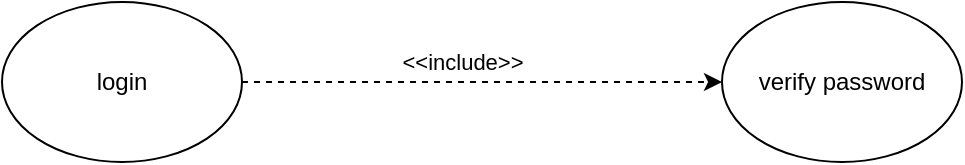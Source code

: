<mxfile version="13.10.0" type="embed" pages="9">
    <diagram id="m2CszwAkg8Yc2-TsyY-3" name="Page-1">
        <mxGraphModel dx="552" dy="520" grid="1" gridSize="10" guides="1" tooltips="1" connect="1" arrows="1" fold="1" page="1" pageScale="1" pageWidth="850" pageHeight="1100" math="0" shadow="0">
            <root>
                <mxCell id="0"/>
                <mxCell id="1" parent="0"/>
                <mxCell id="4" style="edgeStyle=orthogonalEdgeStyle;rounded=0;orthogonalLoop=1;jettySize=auto;html=1;entryX=0;entryY=0.5;entryDx=0;entryDy=0;dashed=1;" edge="1" parent="1" source="2" target="3">
                    <mxGeometry relative="1" as="geometry"/>
                </mxCell>
                <mxCell id="5" value="&amp;lt;&amp;lt;include&amp;gt;&amp;gt;" style="edgeLabel;html=1;align=center;verticalAlign=middle;resizable=0;points=[];" vertex="1" connectable="0" parent="4">
                    <mxGeometry x="-0.158" relative="1" as="geometry">
                        <mxPoint x="9" y="-10" as="offset"/>
                    </mxGeometry>
                </mxCell>
                <mxCell id="2" value="login" style="ellipse;whiteSpace=wrap;html=1;" vertex="1" parent="1">
                    <mxGeometry x="50" y="250" width="120" height="80" as="geometry"/>
                </mxCell>
                <mxCell id="3" value="verify password" style="ellipse;whiteSpace=wrap;html=1;" vertex="1" parent="1">
                    <mxGeometry x="410" y="250" width="120" height="80" as="geometry"/>
                </mxCell>
            </root>
        </mxGraphModel>
    </diagram>
    <diagram id="qn_1l-ZLTW-0RiC5POwQ" name="Page-2">
        <mxGraphModel dx="552" dy="520" grid="1" gridSize="10" guides="1" tooltips="1" connect="1" arrows="1" fold="1" page="1" pageScale="1" pageWidth="850" pageHeight="1100" math="0" shadow="0">
            <root>
                <mxCell id="_t7YBbZgjPcZKGJcHbZg-0"/>
                <mxCell id="_t7YBbZgjPcZKGJcHbZg-1" parent="_t7YBbZgjPcZKGJcHbZg-0"/>
                <mxCell id="Ld0E8bVYs4_dOjEYo9SA-0" style="edgeStyle=orthogonalEdgeStyle;rounded=0;orthogonalLoop=1;jettySize=auto;html=1;entryX=0;entryY=0.5;entryDx=0;entryDy=0;dashed=1;" edge="1" parent="_t7YBbZgjPcZKGJcHbZg-1" source="Ld0E8bVYs4_dOjEYo9SA-2" target="Ld0E8bVYs4_dOjEYo9SA-3">
                    <mxGeometry relative="1" as="geometry"/>
                </mxCell>
                <mxCell id="Ld0E8bVYs4_dOjEYo9SA-1" value="&amp;lt;&amp;lt;extend&amp;gt;&amp;gt;" style="edgeLabel;html=1;align=center;verticalAlign=middle;resizable=0;points=[];" vertex="1" connectable="0" parent="Ld0E8bVYs4_dOjEYo9SA-0">
                    <mxGeometry x="-0.158" relative="1" as="geometry">
                        <mxPoint x="9" y="-10" as="offset"/>
                    </mxGeometry>
                </mxCell>
                <mxCell id="Ld0E8bVYs4_dOjEYo9SA-2" value="help" style="ellipse;whiteSpace=wrap;html=1;" vertex="1" parent="_t7YBbZgjPcZKGJcHbZg-1">
                    <mxGeometry x="50" y="250" width="120" height="80" as="geometry"/>
                </mxCell>
                <mxCell id="Ld0E8bVYs4_dOjEYo9SA-3" value="login" style="ellipse;whiteSpace=wrap;html=1;" vertex="1" parent="_t7YBbZgjPcZKGJcHbZg-1">
                    <mxGeometry x="410" y="250" width="120" height="80" as="geometry"/>
                </mxCell>
            </root>
        </mxGraphModel>
    </diagram>
    <diagram id="EMqRLnm8PX_Y6Ye352BD" name="Page-3">
        <mxGraphModel dx="552" dy="520" grid="1" gridSize="10" guides="1" tooltips="1" connect="1" arrows="1" fold="1" page="1" pageScale="1" pageWidth="850" pageHeight="1100" math="0" shadow="0">
            <root>
                <mxCell id="swn11Byu2mS1zr0u7h8a-0"/>
                <mxCell id="swn11Byu2mS1zr0u7h8a-1" parent="swn11Byu2mS1zr0u7h8a-0"/>
                <mxCell id="Y8ODBR81sxvUSczMEX3L-0" value="Pay" style="ellipse;whiteSpace=wrap;html=1;" vertex="1" parent="swn11Byu2mS1zr0u7h8a-1">
                    <mxGeometry x="250" y="40" width="120" height="80" as="geometry"/>
                </mxCell>
                <mxCell id="Y8ODBR81sxvUSczMEX3L-1" value="" style="endArrow=classic;html=1;entryX=1;entryY=1;entryDx=0;entryDy=0;exitX=0.5;exitY=0;exitDx=0;exitDy=0;" edge="1" parent="swn11Byu2mS1zr0u7h8a-1" source="Y8ODBR81sxvUSczMEX3L-3" target="Y8ODBR81sxvUSczMEX3L-0">
                    <mxGeometry width="50" height="50" relative="1" as="geometry">
                        <mxPoint x="90" y="140" as="sourcePoint"/>
                        <mxPoint x="140" y="90" as="targetPoint"/>
                    </mxGeometry>
                </mxCell>
                <mxCell id="Y8ODBR81sxvUSczMEX3L-2" value="Pay by cash" style="ellipse;whiteSpace=wrap;html=1;" vertex="1" parent="swn11Byu2mS1zr0u7h8a-1">
                    <mxGeometry x="150" y="200" width="120" height="80" as="geometry"/>
                </mxCell>
                <mxCell id="Y8ODBR81sxvUSczMEX3L-3" value="Pay by credit card" style="ellipse;whiteSpace=wrap;html=1;" vertex="1" parent="swn11Byu2mS1zr0u7h8a-1">
                    <mxGeometry x="350" y="200" width="120" height="80" as="geometry"/>
                </mxCell>
                <mxCell id="Y8ODBR81sxvUSczMEX3L-4" value="" style="endArrow=classic;html=1;entryX=0;entryY=1;entryDx=0;entryDy=0;exitX=0.5;exitY=0;exitDx=0;exitDy=0;" edge="1" parent="swn11Byu2mS1zr0u7h8a-1" source="Y8ODBR81sxvUSczMEX3L-2" target="Y8ODBR81sxvUSczMEX3L-0">
                    <mxGeometry width="50" height="50" relative="1" as="geometry">
                        <mxPoint x="100" y="150" as="sourcePoint"/>
                        <mxPoint x="150" y="100" as="targetPoint"/>
                    </mxGeometry>
                </mxCell>
            </root>
        </mxGraphModel>
    </diagram>
    <diagram id="EwDpKNZv4gLd1JG0kQ8W" name="Page-4">
        <mxGraphModel dx="649" dy="612" grid="1" gridSize="10" guides="1" tooltips="1" connect="1" arrows="1" fold="1" page="1" pageScale="1" pageWidth="850" pageHeight="1100" math="0" shadow="0">
            <root>
                <mxCell id="gmtGc5EFzv2ASgt9yD6L-0"/>
                <mxCell id="gmtGc5EFzv2ASgt9yD6L-1" parent="gmtGc5EFzv2ASgt9yD6L-0"/>
                <mxCell id="gmtGc5EFzv2ASgt9yD6L-4" style="edgeStyle=orthogonalEdgeStyle;rounded=0;orthogonalLoop=1;jettySize=auto;html=1;entryX=0.5;entryY=0;entryDx=0;entryDy=0;" edge="1" parent="gmtGc5EFzv2ASgt9yD6L-1" source="gmtGc5EFzv2ASgt9yD6L-2" target="gmtGc5EFzv2ASgt9yD6L-3">
                    <mxGeometry relative="1" as="geometry"/>
                </mxCell>
                <mxCell id="gmtGc5EFzv2ASgt9yD6L-2" value="" style="ellipse;whiteSpace=wrap;html=1;aspect=fixed;fillColor=#000000;" vertex="1" parent="gmtGc5EFzv2ASgt9yD6L-1">
                    <mxGeometry x="290" y="130" width="50" height="50" as="geometry"/>
                </mxCell>
                <mxCell id="gmtGc5EFzv2ASgt9yD6L-5" style="edgeStyle=orthogonalEdgeStyle;rounded=0;orthogonalLoop=1;jettySize=auto;html=1;entryX=1;entryY=0.5;entryDx=0;entryDy=0;" edge="1" parent="gmtGc5EFzv2ASgt9yD6L-1" source="gmtGc5EFzv2ASgt9yD6L-3" target="gmtGc5EFzv2ASgt9yD6L-6">
                    <mxGeometry relative="1" as="geometry">
                        <mxPoint x="315" y="370" as="targetPoint"/>
                        <Array as="points">
                            <mxPoint x="410" y="280"/>
                            <mxPoint x="410" y="410"/>
                        </Array>
                    </mxGeometry>
                </mxCell>
                <mxCell id="gmtGc5EFzv2ASgt9yD6L-3" value="&lt;br&gt;&lt;br&gt;&lt;br&gt;&lt;br&gt;&lt;br&gt;&lt;br&gt;&lt;br&gt;3 seconds" style="shape=collate;whiteSpace=wrap;html=1;" vertex="1" parent="gmtGc5EFzv2ASgt9yD6L-1">
                    <mxGeometry x="291.25" y="250" width="47.5" height="60" as="geometry"/>
                </mxCell>
                <mxCell id="gmtGc5EFzv2ASgt9yD6L-9" style="edgeStyle=orthogonalEdgeStyle;rounded=0;orthogonalLoop=1;jettySize=auto;html=1;entryX=0.5;entryY=0;entryDx=0;entryDy=0;" edge="1" parent="gmtGc5EFzv2ASgt9yD6L-1" source="gmtGc5EFzv2ASgt9yD6L-6" target="gmtGc5EFzv2ASgt9yD6L-8">
                    <mxGeometry relative="1" as="geometry"/>
                </mxCell>
                <mxCell id="gmtGc5EFzv2ASgt9yD6L-6" value="update progress bar" style="rounded=1;whiteSpace=wrap;html=1;fillColor=#2a2a2a;" vertex="1" parent="gmtGc5EFzv2ASgt9yD6L-1">
                    <mxGeometry x="255" y="380" width="120" height="60" as="geometry"/>
                </mxCell>
                <mxCell id="gmtGc5EFzv2ASgt9yD6L-8" value="" style="ellipse;shape=doubleEllipse;whiteSpace=wrap;html=1;aspect=fixed;fillColor=#000000;" vertex="1" parent="gmtGc5EFzv2ASgt9yD6L-1">
                    <mxGeometry x="295" y="510" width="40" height="40" as="geometry"/>
                </mxCell>
            </root>
        </mxGraphModel>
    </diagram>
    <diagram id="r5n7l5AhVgji5n0tLlEr" name="16">
        <mxGraphModel dx="728" dy="680" grid="1" gridSize="10" guides="1" tooltips="1" connect="1" arrows="1" fold="1" page="1" pageScale="1" pageWidth="850" pageHeight="1100" math="0" shadow="0">
            <root>
                <mxCell id="DqdeJqJp2w1xk1H2mbd6-0"/>
                <mxCell id="DqdeJqJp2w1xk1H2mbd6-1" parent="DqdeJqJp2w1xk1H2mbd6-0"/>
                <mxCell id="DqdeJqJp2w1xk1H2mbd6-2" value="" style="whiteSpace=wrap;html=1;aspect=fixed;" vertex="1" parent="DqdeJqJp2w1xk1H2mbd6-1">
                    <mxGeometry x="130" y="170" width="250" height="250" as="geometry"/>
                </mxCell>
                <mxCell id="DqdeJqJp2w1xk1H2mbd6-3" value="Software house" style="shape=umlActor;verticalLabelPosition=bottom;verticalAlign=top;html=1;outlineConnect=0;fillColor=#2a2a2a;" vertex="1" parent="DqdeJqJp2w1xk1H2mbd6-1">
                    <mxGeometry x="60" y="260" width="30" height="60" as="geometry"/>
                </mxCell>
                <mxCell id="DqdeJqJp2w1xk1H2mbd6-6" value="manager" style="shape=umlActor;verticalLabelPosition=bottom;verticalAlign=top;html=1;outlineConnect=0;fillColor=#2a2a2a;" vertex="1" parent="DqdeJqJp2w1xk1H2mbd6-1">
                    <mxGeometry x="420" y="260" width="30" height="60" as="geometry"/>
                </mxCell>
                <mxCell id="PHuyazxQVxkPnf8oKsEr-0" value="software house" style="text;html=1;strokeColor=none;fillColor=none;align=center;verticalAlign=middle;whiteSpace=wrap;rounded=0;" vertex="1" parent="DqdeJqJp2w1xk1H2mbd6-1">
                    <mxGeometry x="207.5" y="180" width="95" height="20" as="geometry"/>
                </mxCell>
                <mxCell id="PHuyazxQVxkPnf8oKsEr-1" value="hire develop" style="ellipse;whiteSpace=wrap;html=1;fillColor=#2a2a2a;" vertex="1" parent="DqdeJqJp2w1xk1H2mbd6-1">
                    <mxGeometry x="195" y="240" width="120" height="80" as="geometry"/>
                </mxCell>
                <mxCell id="PHuyazxQVxkPnf8oKsEr-2" value="" style="endArrow=classic;html=1;strokeWidth=1;entryX=0;entryY=0.5;entryDx=0;entryDy=0;" edge="1" parent="DqdeJqJp2w1xk1H2mbd6-1" target="PHuyazxQVxkPnf8oKsEr-1">
                    <mxGeometry width="50" height="50" relative="1" as="geometry">
                        <mxPoint x="100" y="290" as="sourcePoint"/>
                        <mxPoint x="200" y="330" as="targetPoint"/>
                    </mxGeometry>
                </mxCell>
                <mxCell id="PHuyazxQVxkPnf8oKsEr-5" value="" style="endArrow=classic;html=1;strokeWidth=1;exitX=1;exitY=0.5;exitDx=0;exitDy=0;" edge="1" parent="DqdeJqJp2w1xk1H2mbd6-1" source="PHuyazxQVxkPnf8oKsEr-1">
                    <mxGeometry width="50" height="50" relative="1" as="geometry">
                        <mxPoint x="110" y="300" as="sourcePoint"/>
                        <mxPoint x="400" y="290" as="targetPoint"/>
                    </mxGeometry>
                </mxCell>
            </root>
        </mxGraphModel>
    </diagram>
    <diagram id="FzQq7q3LsAKyrxvvqjKj" name="Page-6">
        <mxGraphModel dx="899" dy="1712" grid="1" gridSize="10" guides="1" tooltips="1" connect="1" arrows="1" fold="1" page="1" pageScale="1" pageWidth="850" pageHeight="1100" math="0" shadow="0">
            <root>
                <mxCell id="E6PI-z1QAoStbR5TRLfk-0"/>
                <mxCell id="E6PI-z1QAoStbR5TRLfk-1" parent="E6PI-z1QAoStbR5TRLfk-0"/>
                <mxCell id="_yC-ovUxG34TdmkIiQ4f-0" value="" style="ellipse;whiteSpace=wrap;html=1;aspect=fixed;fillColor=#000000;" vertex="1" parent="E6PI-z1QAoStbR5TRLfk-1">
                    <mxGeometry x="40" y="-40" width="40" height="40" as="geometry"/>
                </mxCell>
                <mxCell id="_yC-ovUxG34TdmkIiQ4f-1" value="" style="ellipse;shape=doubleEllipse;whiteSpace=wrap;html=1;aspect=fixed;fillColor=#000000;" vertex="1" parent="E6PI-z1QAoStbR5TRLfk-1">
                    <mxGeometry x="120" y="-40" width="40" height="40" as="geometry"/>
                </mxCell>
                <mxCell id="_yC-ovUxG34TdmkIiQ4f-2" value="" style="rhombus;whiteSpace=wrap;html=1;" vertex="1" parent="E6PI-z1QAoStbR5TRLfk-1">
                    <mxGeometry x="200" y="-40" width="25" height="30" as="geometry"/>
                </mxCell>
                <mxCell id="_yC-ovUxG34TdmkIiQ4f-4" value="Robot" style="swimlane;html=1;childLayout=stackLayout;resizeParent=1;resizeParentMax=0;startSize=20;fillColor=#2a2a2a;" vertex="1" parent="E6PI-z1QAoStbR5TRLfk-1">
                    <mxGeometry x="120" y="120" width="650" height="540" as="geometry"/>
                </mxCell>
                <mxCell id="_yC-ovUxG34TdmkIiQ4f-5" value="motor" style="swimlane;html=1;startSize=20;" vertex="1" parent="_yC-ovUxG34TdmkIiQ4f-4">
                    <mxGeometry y="20" width="320" height="520" as="geometry"/>
                </mxCell>
                <mxCell id="_yC-ovUxG34TdmkIiQ4f-12" value="left moter moves forword for 5 seconds" style="rounded=1;whiteSpace=wrap;html=1;fillColor=#2a2a2a;" vertex="1" parent="_yC-ovUxG34TdmkIiQ4f-5">
                    <mxGeometry x="90" y="135" width="120" height="60" as="geometry"/>
                </mxCell>
                <mxCell id="_yC-ovUxG34TdmkIiQ4f-19" style="edgeStyle=orthogonalEdgeStyle;rounded=0;orthogonalLoop=1;jettySize=auto;html=1;entryX=0.5;entryY=0;entryDx=0;entryDy=0;" edge="1" parent="_yC-ovUxG34TdmkIiQ4f-5" source="_yC-ovUxG34TdmkIiQ4f-15" target="_yC-ovUxG34TdmkIiQ4f-18">
                    <mxGeometry relative="1" as="geometry"/>
                </mxCell>
                <mxCell id="_yC-ovUxG34TdmkIiQ4f-15" value="left moter moves forword for 5 seconds" style="rounded=1;whiteSpace=wrap;html=1;fillColor=#2a2a2a;" vertex="1" parent="_yC-ovUxG34TdmkIiQ4f-5">
                    <mxGeometry x="90" y="250" width="120" height="60" as="geometry"/>
                </mxCell>
                <mxCell id="_yC-ovUxG34TdmkIiQ4f-22" style="edgeStyle=orthogonalEdgeStyle;rounded=0;orthogonalLoop=1;jettySize=auto;html=1;entryX=0.5;entryY=0;entryDx=0;entryDy=0;" edge="1" parent="_yC-ovUxG34TdmkIiQ4f-5" source="_yC-ovUxG34TdmkIiQ4f-18" target="_yC-ovUxG34TdmkIiQ4f-21">
                    <mxGeometry relative="1" as="geometry"/>
                </mxCell>
                <mxCell id="_yC-ovUxG34TdmkIiQ4f-18" value="" style="rhombus;whiteSpace=wrap;html=1;" vertex="1" parent="_yC-ovUxG34TdmkIiQ4f-5">
                    <mxGeometry x="137.5" y="380" width="25" height="30" as="geometry"/>
                </mxCell>
                <mxCell id="_yC-ovUxG34TdmkIiQ4f-20" style="edgeStyle=orthogonalEdgeStyle;rounded=0;orthogonalLoop=1;jettySize=auto;html=1;entryX=0;entryY=0.5;entryDx=0;entryDy=0;" edge="1" parent="_yC-ovUxG34TdmkIiQ4f-5" source="_yC-ovUxG34TdmkIiQ4f-12" target="_yC-ovUxG34TdmkIiQ4f-18">
                    <mxGeometry relative="1" as="geometry">
                        <mxPoint x="40" y="165" as="targetPoint"/>
                        <Array as="points">
                            <mxPoint x="30" y="165"/>
                            <mxPoint x="30" y="395"/>
                        </Array>
                    </mxGeometry>
                </mxCell>
                <mxCell id="_yC-ovUxG34TdmkIiQ4f-21" value="" style="ellipse;shape=doubleEllipse;whiteSpace=wrap;html=1;aspect=fixed;fillColor=#000000;" vertex="1" parent="_yC-ovUxG34TdmkIiQ4f-5">
                    <mxGeometry x="130" y="450" width="40" height="40" as="geometry"/>
                </mxCell>
                <mxCell id="_yC-ovUxG34TdmkIiQ4f-6" value="remote" style="swimlane;html=1;startSize=20;" vertex="1" parent="_yC-ovUxG34TdmkIiQ4f-4">
                    <mxGeometry x="320" y="20" width="330" height="520" as="geometry"/>
                </mxCell>
                <mxCell id="_yC-ovUxG34TdmkIiQ4f-10" style="edgeStyle=orthogonalEdgeStyle;rounded=0;orthogonalLoop=1;jettySize=auto;html=1;entryX=0.5;entryY=0;entryDx=0;entryDy=0;" edge="1" parent="_yC-ovUxG34TdmkIiQ4f-6" source="_yC-ovUxG34TdmkIiQ4f-8" target="_yC-ovUxG34TdmkIiQ4f-9">
                    <mxGeometry relative="1" as="geometry"/>
                </mxCell>
                <mxCell id="_yC-ovUxG34TdmkIiQ4f-8" value="" style="ellipse;whiteSpace=wrap;html=1;aspect=fixed;fillColor=#000000;" vertex="1" parent="_yC-ovUxG34TdmkIiQ4f-6">
                    <mxGeometry x="160" y="60" width="40" height="40" as="geometry"/>
                </mxCell>
                <mxCell id="_yC-ovUxG34TdmkIiQ4f-9" value="" style="rhombus;whiteSpace=wrap;html=1;" vertex="1" parent="_yC-ovUxG34TdmkIiQ4f-6">
                    <mxGeometry x="167.5" y="150" width="25" height="30" as="geometry"/>
                </mxCell>
                <mxCell id="_yC-ovUxG34TdmkIiQ4f-13" style="edgeStyle=orthogonalEdgeStyle;rounded=0;orthogonalLoop=1;jettySize=auto;html=1;entryX=1;entryY=0.5;entryDx=0;entryDy=0;" edge="1" parent="_yC-ovUxG34TdmkIiQ4f-4" source="_yC-ovUxG34TdmkIiQ4f-9" target="_yC-ovUxG34TdmkIiQ4f-12">
                    <mxGeometry relative="1" as="geometry"/>
                </mxCell>
                <mxCell id="_yC-ovUxG34TdmkIiQ4f-14" value="[ Click left button ]" style="edgeLabel;html=1;align=center;verticalAlign=middle;resizable=0;points=[];" vertex="1" connectable="0" parent="_yC-ovUxG34TdmkIiQ4f-13">
                    <mxGeometry x="-0.304" relative="1" as="geometry">
                        <mxPoint x="1" y="-15" as="offset"/>
                    </mxGeometry>
                </mxCell>
                <mxCell id="_yC-ovUxG34TdmkIiQ4f-16" style="edgeStyle=orthogonalEdgeStyle;rounded=0;orthogonalLoop=1;jettySize=auto;html=1;entryX=1;entryY=0.5;entryDx=0;entryDy=0;" edge="1" parent="_yC-ovUxG34TdmkIiQ4f-4" source="_yC-ovUxG34TdmkIiQ4f-9" target="_yC-ovUxG34TdmkIiQ4f-15">
                    <mxGeometry relative="1" as="geometry">
                        <mxPoint x="310" y="310" as="targetPoint"/>
                        <Array as="points">
                            <mxPoint x="500" y="300"/>
                        </Array>
                    </mxGeometry>
                </mxCell>
                <mxCell id="_yC-ovUxG34TdmkIiQ4f-17" value="[ Click right button ]" style="edgeLabel;html=1;align=center;verticalAlign=middle;resizable=0;points=[];" vertex="1" connectable="0" parent="_yC-ovUxG34TdmkIiQ4f-16">
                    <mxGeometry x="0.077" y="3" relative="1" as="geometry">
                        <mxPoint y="-13" as="offset"/>
                    </mxGeometry>
                </mxCell>
            </root>
        </mxGraphModel>
    </diagram>
    <diagram id="kaI0lLgDDtERBK_HmvtN" name="Page-7">
        <mxGraphModel dx="1273" dy="867" grid="1" gridSize="10" guides="1" tooltips="1" connect="1" arrows="1" fold="1" page="1" pageScale="1" pageWidth="850" pageHeight="1100" math="0" shadow="0">
            <root>
                <mxCell id="0jcv-zUF5OmIhMr1_NU0-0"/>
                <mxCell id="0jcv-zUF5OmIhMr1_NU0-1" parent="0jcv-zUF5OmIhMr1_NU0-0"/>
                <mxCell id="0jcv-zUF5OmIhMr1_NU0-7" value="" style="whiteSpace=wrap;html=1;aspect=fixed;fillColor=#2a2a2a;" vertex="1" parent="0jcv-zUF5OmIhMr1_NU0-1">
                    <mxGeometry x="200" y="40" width="500" height="500" as="geometry"/>
                </mxCell>
                <mxCell id="0jcv-zUF5OmIhMr1_NU0-19" style="edgeStyle=orthogonalEdgeStyle;rounded=0;orthogonalLoop=1;jettySize=auto;html=1;entryX=0;entryY=0.333;entryDx=0;entryDy=0;entryPerimeter=0;" edge="1" parent="0jcv-zUF5OmIhMr1_NU0-1" source="0jcv-zUF5OmIhMr1_NU0-10" target="0jcv-zUF5OmIhMr1_NU0-17">
                    <mxGeometry relative="1" as="geometry">
                        <mxPoint x="50" y="140" as="targetPoint"/>
                        <Array as="points">
                            <mxPoint x="40" y="380"/>
                            <mxPoint x="40" y="130"/>
                        </Array>
                    </mxGeometry>
                </mxCell>
                <mxCell id="0jcv-zUF5OmIhMr1_NU0-10" value="student" style="shape=umlActor;verticalLabelPosition=bottom;verticalAlign=top;html=1;outlineConnect=0;fillColor=#2a2a2a;" vertex="1" parent="0jcv-zUF5OmIhMr1_NU0-1">
                    <mxGeometry x="90" y="350" width="30" height="60" as="geometry"/>
                </mxCell>
                <mxCell id="0jcv-zUF5OmIhMr1_NU0-18" value="" style="edgeStyle=orthogonalEdgeStyle;rounded=0;orthogonalLoop=1;jettySize=auto;html=1;" edge="1" parent="0jcv-zUF5OmIhMr1_NU0-1" source="0jcv-zUF5OmIhMr1_NU0-11" target="0jcv-zUF5OmIhMr1_NU0-17">
                    <mxGeometry relative="1" as="geometry"/>
                </mxCell>
                <mxCell id="0jcv-zUF5OmIhMr1_NU0-11" value="teacher&amp;nbsp;&lt;span style=&quot;color: rgba(0 , 0 , 0 , 0) ; font-family: monospace ; font-size: 0px&quot;&gt;%3CmxGraphModel%3E%3Croot%3E%3CmxCell%20id%3D%220%22%2F%3E%3CmxCell%20id%3D%221%22%20parent%3D%220%22%2F%3E%3CmxCell%20id%3D%222%22%20value%3D%22member%22%20style%3D%22shape%3DumlActor%3BverticalLabelPosition%3Dbottom%3BverticalAlign%3Dtop%3Bhtml%3D1%3BoutlineConnect%3D0%3BfillColor%3D%232a2a2a%3B%22%20vertex%3D%221%22%20parent%3D%221%22%3E%3CmxGeometry%20x%3D%2280%22%20y%3D%2280%22%20width%3D%2230%22%20height%3D%2270%22%20as%3D%22geometry%22%2F%3E%3C%2FmxCell%3E%3C%2Froot%3E%3C%2FmxGraphModel%3E&lt;/span&gt;" style="shape=umlActor;verticalLabelPosition=bottom;verticalAlign=top;html=1;outlineConnect=0;fillColor=#2a2a2a;" vertex="1" parent="0jcv-zUF5OmIhMr1_NU0-1">
                    <mxGeometry x="90" y="250" width="30" height="60" as="geometry"/>
                </mxCell>
                <mxCell id="0jcv-zUF5OmIhMr1_NU0-12" value="unregister user" style="shape=umlActor;verticalLabelPosition=bottom;verticalAlign=top;html=1;outlineConnect=0;fillColor=#2a2a2a;" vertex="1" parent="0jcv-zUF5OmIhMr1_NU0-1">
                    <mxGeometry x="90" y="450" width="30" height="60" as="geometry"/>
                </mxCell>
                <mxCell id="0jcv-zUF5OmIhMr1_NU0-17" value="member" style="shape=umlActor;verticalLabelPosition=bottom;verticalAlign=top;html=1;outlineConnect=0;fillColor=#2a2a2a;" vertex="1" parent="0jcv-zUF5OmIhMr1_NU0-1">
                    <mxGeometry x="90" y="110" width="30" height="60" as="geometry"/>
                </mxCell>
                <mxCell id="0jcv-zUF5OmIhMr1_NU0-20" value="view the grade" style="ellipse;whiteSpace=wrap;html=1;fillColor=#2a2a2a;" vertex="1" parent="0jcv-zUF5OmIhMr1_NU0-1">
                    <mxGeometry x="240" y="70" width="120" height="70" as="geometry"/>
                </mxCell>
                <mxCell id="0jcv-zUF5OmIhMr1_NU0-21" value="" style="endArrow=none;html=1;entryX=0;entryY=0.5;entryDx=0;entryDy=0;" edge="1" parent="0jcv-zUF5OmIhMr1_NU0-1" target="0jcv-zUF5OmIhMr1_NU0-20">
                    <mxGeometry width="50" height="50" relative="1" as="geometry">
                        <mxPoint x="130" y="140" as="sourcePoint"/>
                        <mxPoint x="210" y="110" as="targetPoint"/>
                    </mxGeometry>
                </mxCell>
                <mxCell id="rw_ez5toUVHNTKwddJXf-0" value="browse the course" style="ellipse;whiteSpace=wrap;html=1;fillColor=#2a2a2a;" vertex="1" parent="0jcv-zUF5OmIhMr1_NU0-1">
                    <mxGeometry x="270" y="350" width="120" height="70" as="geometry"/>
                </mxCell>
                <mxCell id="rw_ez5toUVHNTKwddJXf-1" value="" style="endArrow=none;html=1;entryX=0;entryY=0.5;entryDx=0;entryDy=0;" edge="1" parent="0jcv-zUF5OmIhMr1_NU0-1" target="rw_ez5toUVHNTKwddJXf-0">
                    <mxGeometry width="50" height="50" relative="1" as="geometry">
                        <mxPoint x="140" y="400" as="sourcePoint"/>
                        <mxPoint x="250" y="320" as="targetPoint"/>
                    </mxGeometry>
                </mxCell>
                <mxCell id="rw_ez5toUVHNTKwddJXf-2" value="" style="endArrow=none;html=1;entryX=0;entryY=1;entryDx=0;entryDy=0;" edge="1" parent="0jcv-zUF5OmIhMr1_NU0-1" target="rw_ez5toUVHNTKwddJXf-0">
                    <mxGeometry width="50" height="50" relative="1" as="geometry">
                        <mxPoint x="140" y="490" as="sourcePoint"/>
                        <mxPoint x="280" y="395" as="targetPoint"/>
                    </mxGeometry>
                </mxCell>
                <mxCell id="rw_ez5toUVHNTKwddJXf-3" value="register" style="ellipse;whiteSpace=wrap;html=1;fillColor=#2a2a2a;" vertex="1" parent="0jcv-zUF5OmIhMr1_NU0-1">
                    <mxGeometry x="270" y="440" width="120" height="70" as="geometry"/>
                </mxCell>
                <mxCell id="rw_ez5toUVHNTKwddJXf-4" value="" style="endArrow=none;html=1;entryX=0;entryY=0.5;entryDx=0;entryDy=0;" edge="1" parent="0jcv-zUF5OmIhMr1_NU0-1" target="rw_ez5toUVHNTKwddJXf-3">
                    <mxGeometry width="50" height="50" relative="1" as="geometry">
                        <mxPoint x="150" y="500" as="sourcePoint"/>
                        <mxPoint x="297.574" y="419.749" as="targetPoint"/>
                    </mxGeometry>
                </mxCell>
                <mxCell id="rw_ez5toUVHNTKwddJXf-5" value="Payment" style="shape=umlActor;verticalLabelPosition=bottom;verticalAlign=top;html=1;outlineConnect=0;fillColor=#2a2a2a;" vertex="1" parent="0jcv-zUF5OmIhMr1_NU0-1">
                    <mxGeometry x="920" y="230" width="30" height="60" as="geometry"/>
                </mxCell>
                <mxCell id="rw_ez5toUVHNTKwddJXf-7" value="" style="rounded=0;whiteSpace=wrap;html=1;fillColor=#2a2a2a;" vertex="1" parent="0jcv-zUF5OmIhMr1_NU0-1">
                    <mxGeometry x="700" y="40" width="170" height="500" as="geometry"/>
                </mxCell>
                <mxCell id="rw_ez5toUVHNTKwddJXf-8" value="signs up course" style="ellipse;whiteSpace=wrap;html=1;fillColor=#2a2a2a;" vertex="1" parent="0jcv-zUF5OmIhMr1_NU0-1">
                    <mxGeometry x="520" y="160" width="120" height="70" as="geometry"/>
                </mxCell>
                <mxCell id="rw_ez5toUVHNTKwddJXf-9" value="" style="endArrow=none;html=1;entryX=0;entryY=0.5;entryDx=0;entryDy=0;" edge="1" parent="0jcv-zUF5OmIhMr1_NU0-1" target="rw_ez5toUVHNTKwddJXf-8">
                    <mxGeometry width="50" height="50" relative="1" as="geometry">
                        <mxPoint x="140" y="380" as="sourcePoint"/>
                        <mxPoint x="280" y="395" as="targetPoint"/>
                    </mxGeometry>
                </mxCell>
                <mxCell id="rw_ez5toUVHNTKwddJXf-10" value="submit payment information" style="ellipse;whiteSpace=wrap;html=1;fillColor=#2a2a2a;" vertex="1" parent="0jcv-zUF5OmIhMr1_NU0-1">
                    <mxGeometry x="720" y="160" width="120" height="70" as="geometry"/>
                </mxCell>
                <mxCell id="rw_ez5toUVHNTKwddJXf-11" value="" style="endArrow=classic;html=1;entryX=1;entryY=0.5;entryDx=0;entryDy=0;exitX=0;exitY=0.5;exitDx=0;exitDy=0;dashed=1;" edge="1" parent="0jcv-zUF5OmIhMr1_NU0-1" source="rw_ez5toUVHNTKwddJXf-10" target="rw_ez5toUVHNTKwddJXf-8">
                    <mxGeometry width="50" height="50" relative="1" as="geometry">
                        <mxPoint x="570" y="320" as="sourcePoint"/>
                        <mxPoint x="620" y="270" as="targetPoint"/>
                    </mxGeometry>
                </mxCell>
                <mxCell id="rw_ez5toUVHNTKwddJXf-12" value="&amp;lt;&amp;lt; include &amp;gt;&amp;gt;" style="edgeLabel;html=1;align=center;verticalAlign=middle;resizable=0;points=[];" vertex="1" connectable="0" parent="rw_ez5toUVHNTKwddJXf-11">
                    <mxGeometry x="-0.137" y="2" relative="1" as="geometry">
                        <mxPoint x="-10.84" y="-14.28" as="offset"/>
                    </mxGeometry>
                </mxCell>
                <mxCell id="rw_ez5toUVHNTKwddJXf-13" value="" style="endArrow=none;html=1;exitX=1;exitY=0.5;exitDx=0;exitDy=0;" edge="1" parent="0jcv-zUF5OmIhMr1_NU0-1" source="rw_ez5toUVHNTKwddJXf-10">
                    <mxGeometry width="50" height="50" relative="1" as="geometry">
                        <mxPoint x="900" y="390" as="sourcePoint"/>
                        <mxPoint x="910" y="270" as="targetPoint"/>
                    </mxGeometry>
                </mxCell>
                <mxCell id="rw_ez5toUVHNTKwddJXf-14" value="Payment System" style="text;html=1;strokeColor=none;fillColor=none;align=center;verticalAlign=middle;whiteSpace=wrap;rounded=0;" vertex="1" parent="0jcv-zUF5OmIhMr1_NU0-1">
                    <mxGeometry x="725" y="50" width="120" height="20" as="geometry"/>
                </mxCell>
                <mxCell id="rw_ez5toUVHNTKwddJXf-15" value="E-learning System" style="text;html=1;strokeColor=none;fillColor=none;align=center;verticalAlign=middle;whiteSpace=wrap;rounded=0;" vertex="1" parent="0jcv-zUF5OmIhMr1_NU0-1">
                    <mxGeometry x="390" y="50" width="120" height="20" as="geometry"/>
                </mxCell>
                <mxCell id="rw_ez5toUVHNTKwddJXf-16" value="study the material" style="ellipse;whiteSpace=wrap;html=1;fillColor=#2a2a2a;" vertex="1" parent="0jcv-zUF5OmIhMr1_NU0-1">
                    <mxGeometry x="510" y="270" width="120" height="70" as="geometry"/>
                </mxCell>
                <mxCell id="rw_ez5toUVHNTKwddJXf-17" value="" style="endArrow=none;html=1;entryX=0;entryY=0.5;entryDx=0;entryDy=0;" edge="1" parent="0jcv-zUF5OmIhMr1_NU0-1" target="rw_ez5toUVHNTKwddJXf-16">
                    <mxGeometry width="50" height="50" relative="1" as="geometry">
                        <mxPoint x="140" y="390" as="sourcePoint"/>
                        <mxPoint x="400" y="205" as="targetPoint"/>
                    </mxGeometry>
                </mxCell>
                <mxCell id="rw_ez5toUVHNTKwddJXf-18" value="" style="endArrow=classic;html=1;entryX=0;entryY=1;entryDx=0;entryDy=0;exitX=1;exitY=0.5;exitDx=0;exitDy=0;dashed=1;" edge="1" parent="0jcv-zUF5OmIhMr1_NU0-1" source="rw_ez5toUVHNTKwddJXf-16" target="rw_ez5toUVHNTKwddJXf-10">
                    <mxGeometry width="50" height="50" relative="1" as="geometry">
                        <mxPoint x="730" y="205" as="sourcePoint"/>
                        <mxPoint x="520" y="205" as="targetPoint"/>
                    </mxGeometry>
                </mxCell>
                <mxCell id="rw_ez5toUVHNTKwddJXf-19" value="&amp;lt;&amp;lt; include &amp;gt;&amp;gt;" style="edgeLabel;html=1;align=center;verticalAlign=middle;resizable=0;points=[];" vertex="1" connectable="0" parent="rw_ez5toUVHNTKwddJXf-18">
                    <mxGeometry x="-0.137" y="2" relative="1" as="geometry">
                        <mxPoint x="-10.84" y="-14.28" as="offset"/>
                    </mxGeometry>
                </mxCell>
                <mxCell id="rw_ez5toUVHNTKwddJXf-20" value="grading" style="ellipse;whiteSpace=wrap;html=1;fillColor=#2a2a2a;" vertex="1" parent="0jcv-zUF5OmIhMr1_NU0-1">
                    <mxGeometry x="380" y="90" width="120" height="70" as="geometry"/>
                </mxCell>
                <mxCell id="rw_ez5toUVHNTKwddJXf-21" value="update the course content" style="ellipse;whiteSpace=wrap;html=1;fillColor=#2a2a2a;" vertex="1" parent="0jcv-zUF5OmIhMr1_NU0-1">
                    <mxGeometry x="290" y="180" width="120" height="70" as="geometry"/>
                </mxCell>
                <mxCell id="rw_ez5toUVHNTKwddJXf-22" value="" style="endArrow=none;html=1;entryX=0;entryY=0.5;entryDx=0;entryDy=0;" edge="1" parent="0jcv-zUF5OmIhMr1_NU0-1" target="rw_ez5toUVHNTKwddJXf-20">
                    <mxGeometry width="50" height="50" relative="1" as="geometry">
                        <mxPoint x="140" y="270" as="sourcePoint"/>
                        <mxPoint x="250" y="115" as="targetPoint"/>
                    </mxGeometry>
                </mxCell>
                <mxCell id="rw_ez5toUVHNTKwddJXf-24" value="" style="endArrow=none;html=1;entryX=0;entryY=0.5;entryDx=0;entryDy=0;" edge="1" parent="0jcv-zUF5OmIhMr1_NU0-1" target="rw_ez5toUVHNTKwddJXf-21">
                    <mxGeometry width="50" height="50" relative="1" as="geometry">
                        <mxPoint x="150" y="280" as="sourcePoint"/>
                        <mxPoint x="390" y="135" as="targetPoint"/>
                    </mxGeometry>
                </mxCell>
            </root>
        </mxGraphModel>
    </diagram>
    <diagram id="Hy85bXe5kY5A6Nohq153" name="Page-8">
        <mxGraphModel dx="2360" dy="2460" grid="1" gridSize="10" guides="1" tooltips="1" connect="1" arrows="1" fold="1" page="1" pageScale="1" pageWidth="850" pageHeight="1100" math="0" shadow="0">
            <root>
                <mxCell id="XtyW2PizuKrr8Gdiy3cZ-0"/>
                <mxCell id="XtyW2PizuKrr8Gdiy3cZ-1" parent="XtyW2PizuKrr8Gdiy3cZ-0"/>
                <mxCell id="s54uM4sJR8gpOaM9pEy_-0" value="" style="ellipse;whiteSpace=wrap;html=1;aspect=fixed;fillColor=#000000;" vertex="1" parent="XtyW2PizuKrr8Gdiy3cZ-1">
                    <mxGeometry x="40" y="-40" width="40" height="40" as="geometry"/>
                </mxCell>
                <mxCell id="s54uM4sJR8gpOaM9pEy_-1" value="" style="ellipse;shape=doubleEllipse;whiteSpace=wrap;html=1;aspect=fixed;fillColor=#000000;" vertex="1" parent="XtyW2PizuKrr8Gdiy3cZ-1">
                    <mxGeometry x="120" y="-40" width="40" height="40" as="geometry"/>
                </mxCell>
                <mxCell id="s54uM4sJR8gpOaM9pEy_-2" value="" style="rhombus;whiteSpace=wrap;html=1;" vertex="1" parent="XtyW2PizuKrr8Gdiy3cZ-1">
                    <mxGeometry x="200" y="-40" width="25" height="30" as="geometry"/>
                </mxCell>
                <mxCell id="s54uM4sJR8gpOaM9pEy_-6" style="edgeStyle=orthogonalEdgeStyle;rounded=0;orthogonalLoop=1;jettySize=auto;html=1;entryX=0.5;entryY=0;entryDx=0;entryDy=0;" edge="1" parent="XtyW2PizuKrr8Gdiy3cZ-1" source="s54uM4sJR8gpOaM9pEy_-3" target="s54uM4sJR8gpOaM9pEy_-5">
                    <mxGeometry relative="1" as="geometry"/>
                </mxCell>
                <mxCell id="s54uM4sJR8gpOaM9pEy_-3" value="" style="ellipse;whiteSpace=wrap;html=1;aspect=fixed;fillColor=#000000;" vertex="1" parent="XtyW2PizuKrr8Gdiy3cZ-1">
                    <mxGeometry x="400" y="80" width="40" height="40" as="geometry"/>
                </mxCell>
                <mxCell id="s54uM4sJR8gpOaM9pEy_-13" style="edgeStyle=orthogonalEdgeStyle;rounded=0;orthogonalLoop=1;jettySize=auto;html=1;strokeWidth=1;" edge="1" parent="XtyW2PizuKrr8Gdiy3cZ-1" source="s54uM4sJR8gpOaM9pEy_-5">
                    <mxGeometry relative="1" as="geometry">
                        <mxPoint x="420" y="240" as="targetPoint"/>
                    </mxGeometry>
                </mxCell>
                <mxCell id="s54uM4sJR8gpOaM9pEy_-5" value="user enter the arrial/departure date into the system" style="rounded=1;whiteSpace=wrap;html=1;fillColor=#2a2a2a;" vertex="1" parent="XtyW2PizuKrr8Gdiy3cZ-1">
                    <mxGeometry x="360" y="150" width="120" height="60" as="geometry"/>
                </mxCell>
                <mxCell id="s54uM4sJR8gpOaM9pEy_-11" value="" style="endArrow=none;html=1;strokeWidth=5;" edge="1" parent="XtyW2PizuKrr8Gdiy3cZ-1">
                    <mxGeometry width="50" height="50" relative="1" as="geometry">
                        <mxPoint x="280" y="240" as="sourcePoint"/>
                        <mxPoint x="560" y="240" as="targetPoint"/>
                    </mxGeometry>
                </mxCell>
                <mxCell id="s54uM4sJR8gpOaM9pEy_-12" value="" style="endArrow=none;html=1;strokeWidth=5;" edge="1" parent="XtyW2PizuKrr8Gdiy3cZ-1">
                    <mxGeometry width="50" height="50" relative="1" as="geometry">
                        <mxPoint x="280" y="392" as="sourcePoint"/>
                        <mxPoint x="560" y="392" as="targetPoint"/>
                    </mxGeometry>
                </mxCell>
                <mxCell id="s54uM4sJR8gpOaM9pEy_-14" value="the system will display the available flight." style="rounded=1;whiteSpace=wrap;html=1;fillColor=#2a2a2a;" vertex="1" parent="XtyW2PizuKrr8Gdiy3cZ-1">
                    <mxGeometry x="280" y="290" width="120" height="60" as="geometry"/>
                </mxCell>
                <mxCell id="s54uM4sJR8gpOaM9pEy_-15" value="user enter the personal information." style="rounded=1;whiteSpace=wrap;html=1;fillColor=#2a2a2a;" vertex="1" parent="XtyW2PizuKrr8Gdiy3cZ-1">
                    <mxGeometry x="440" y="290" width="120" height="60" as="geometry"/>
                </mxCell>
                <mxCell id="s54uM4sJR8gpOaM9pEy_-16" style="edgeStyle=orthogonalEdgeStyle;rounded=0;orthogonalLoop=1;jettySize=auto;html=1;strokeWidth=1;entryX=0.5;entryY=0;entryDx=0;entryDy=0;" edge="1" parent="XtyW2PizuKrr8Gdiy3cZ-1" target="s54uM4sJR8gpOaM9pEy_-14">
                    <mxGeometry relative="1" as="geometry">
                        <mxPoint x="430" y="250" as="targetPoint"/>
                        <mxPoint x="340" y="240" as="sourcePoint"/>
                    </mxGeometry>
                </mxCell>
                <mxCell id="s54uM4sJR8gpOaM9pEy_-17" style="edgeStyle=orthogonalEdgeStyle;rounded=0;orthogonalLoop=1;jettySize=auto;html=1;strokeWidth=1;entryX=0.5;entryY=0;entryDx=0;entryDy=0;" edge="1" parent="XtyW2PizuKrr8Gdiy3cZ-1" target="s54uM4sJR8gpOaM9pEy_-15">
                    <mxGeometry relative="1" as="geometry">
                        <mxPoint x="350" y="300" as="targetPoint"/>
                        <mxPoint x="510" y="240" as="sourcePoint"/>
                        <Array as="points">
                            <mxPoint x="500" y="240"/>
                        </Array>
                    </mxGeometry>
                </mxCell>
                <mxCell id="s54uM4sJR8gpOaM9pEy_-18" style="edgeStyle=orthogonalEdgeStyle;rounded=0;orthogonalLoop=1;jettySize=auto;html=1;strokeWidth=1;exitX=0.5;exitY=1;exitDx=0;exitDy=0;" edge="1" parent="XtyW2PizuKrr8Gdiy3cZ-1" source="s54uM4sJR8gpOaM9pEy_-15">
                    <mxGeometry relative="1" as="geometry">
                        <mxPoint x="500" y="390" as="targetPoint"/>
                        <mxPoint x="520" y="250" as="sourcePoint"/>
                        <Array as="points">
                            <mxPoint x="500" y="380"/>
                            <mxPoint x="500" y="380"/>
                        </Array>
                    </mxGeometry>
                </mxCell>
                <mxCell id="s54uM4sJR8gpOaM9pEy_-19" style="edgeStyle=orthogonalEdgeStyle;rounded=0;orthogonalLoop=1;jettySize=auto;html=1;strokeWidth=1;exitX=0.5;exitY=1;exitDx=0;exitDy=0;" edge="1" parent="XtyW2PizuKrr8Gdiy3cZ-1" source="s54uM4sJR8gpOaM9pEy_-14">
                    <mxGeometry relative="1" as="geometry">
                        <mxPoint x="340" y="390" as="targetPoint"/>
                        <mxPoint x="510" y="360" as="sourcePoint"/>
                        <Array as="points">
                            <mxPoint x="340" y="390"/>
                            <mxPoint x="340" y="390"/>
                        </Array>
                    </mxGeometry>
                </mxCell>
                <mxCell id="s54uM4sJR8gpOaM9pEy_-20" value="" style="endArrow=classic;html=1;strokeWidth=1;entryX=0.5;entryY=0;entryDx=0;entryDy=0;" edge="1" parent="XtyW2PizuKrr8Gdiy3cZ-1" target="s54uM4sJR8gpOaM9pEy_-21">
                    <mxGeometry width="50" height="50" relative="1" as="geometry">
                        <mxPoint x="420" y="395" as="sourcePoint"/>
                        <mxPoint x="430" y="425" as="targetPoint"/>
                    </mxGeometry>
                </mxCell>
                <mxCell id="s54uM4sJR8gpOaM9pEy_-23" style="edgeStyle=orthogonalEdgeStyle;rounded=0;orthogonalLoop=1;jettySize=auto;html=1;entryX=0.5;entryY=0;entryDx=0;entryDy=0;strokeWidth=1;" edge="1" parent="XtyW2PizuKrr8Gdiy3cZ-1" source="s54uM4sJR8gpOaM9pEy_-21" target="s54uM4sJR8gpOaM9pEy_-22">
                    <mxGeometry relative="1" as="geometry"/>
                </mxCell>
                <mxCell id="s54uM4sJR8gpOaM9pEy_-21" value="select the flight" style="rounded=1;whiteSpace=wrap;html=1;fillColor=#2a2a2a;" vertex="1" parent="XtyW2PizuKrr8Gdiy3cZ-1">
                    <mxGeometry x="360" y="440" width="120" height="60" as="geometry"/>
                </mxCell>
                <mxCell id="s54uM4sJR8gpOaM9pEy_-26" style="edgeStyle=orthogonalEdgeStyle;rounded=0;orthogonalLoop=1;jettySize=auto;html=1;entryX=0.5;entryY=0;entryDx=0;entryDy=0;strokeWidth=1;" edge="1" parent="XtyW2PizuKrr8Gdiy3cZ-1" source="s54uM4sJR8gpOaM9pEy_-22" target="s54uM4sJR8gpOaM9pEy_-25">
                    <mxGeometry relative="1" as="geometry"/>
                </mxCell>
                <mxCell id="s54uM4sJR8gpOaM9pEy_-27" value="[ user wants to use the point to get discount. ]" style="edgeLabel;html=1;align=center;verticalAlign=middle;resizable=0;points=[];" vertex="1" connectable="0" parent="s54uM4sJR8gpOaM9pEy_-26">
                    <mxGeometry x="-0.2" y="2" relative="1" as="geometry">
                        <mxPoint as="offset"/>
                    </mxGeometry>
                </mxCell>
                <mxCell id="s54uM4sJR8gpOaM9pEy_-33" style="edgeStyle=orthogonalEdgeStyle;rounded=0;orthogonalLoop=1;jettySize=auto;html=1;entryX=1;entryY=0.5;entryDx=0;entryDy=0;strokeWidth=1;" edge="1" parent="XtyW2PizuKrr8Gdiy3cZ-1" source="s54uM4sJR8gpOaM9pEy_-22" target="s54uM4sJR8gpOaM9pEy_-32">
                    <mxGeometry relative="1" as="geometry">
                        <Array as="points">
                            <mxPoint x="600" y="545"/>
                            <mxPoint x="600" y="805"/>
                        </Array>
                    </mxGeometry>
                </mxCell>
                <mxCell id="s54uM4sJR8gpOaM9pEy_-35" value="[ user don't wants to use the point to get discount. ]" style="edgeLabel;html=1;align=center;verticalAlign=middle;resizable=0;points=[];" vertex="1" connectable="0" parent="s54uM4sJR8gpOaM9pEy_-33">
                    <mxGeometry x="-0.733" y="-2" relative="1" as="geometry">
                        <mxPoint x="58.5" y="-17" as="offset"/>
                    </mxGeometry>
                </mxCell>
                <mxCell id="s54uM4sJR8gpOaM9pEy_-22" value="" style="rhombus;whiteSpace=wrap;html=1;" vertex="1" parent="XtyW2PizuKrr8Gdiy3cZ-1">
                    <mxGeometry x="407.5" y="530" width="25" height="30" as="geometry"/>
                </mxCell>
                <mxCell id="s54uM4sJR8gpOaM9pEy_-29" style="edgeStyle=orthogonalEdgeStyle;rounded=0;orthogonalLoop=1;jettySize=auto;html=1;entryX=0.5;entryY=0;entryDx=0;entryDy=0;strokeWidth=1;" edge="1" parent="XtyW2PizuKrr8Gdiy3cZ-1" source="s54uM4sJR8gpOaM9pEy_-25" target="s54uM4sJR8gpOaM9pEy_-28">
                    <mxGeometry relative="1" as="geometry"/>
                </mxCell>
                <mxCell id="s54uM4sJR8gpOaM9pEy_-25" value="user input the point to the system." style="rounded=1;whiteSpace=wrap;html=1;fillColor=#2a2a2a;" vertex="1" parent="XtyW2PizuKrr8Gdiy3cZ-1">
                    <mxGeometry x="360" y="610" width="120" height="60" as="geometry"/>
                </mxCell>
                <mxCell id="s54uM4sJR8gpOaM9pEy_-34" style="edgeStyle=orthogonalEdgeStyle;rounded=0;orthogonalLoop=1;jettySize=auto;html=1;entryX=0.5;entryY=0;entryDx=0;entryDy=0;strokeWidth=1;" edge="1" parent="XtyW2PizuKrr8Gdiy3cZ-1" source="s54uM4sJR8gpOaM9pEy_-28" target="s54uM4sJR8gpOaM9pEy_-32">
                    <mxGeometry relative="1" as="geometry"/>
                </mxCell>
                <mxCell id="s54uM4sJR8gpOaM9pEy_-28" value="the system hold the seat reservation." style="rounded=1;whiteSpace=wrap;html=1;fillColor=#2a2a2a;" vertex="1" parent="XtyW2PizuKrr8Gdiy3cZ-1">
                    <mxGeometry x="360" y="700" width="120" height="60" as="geometry"/>
                </mxCell>
                <mxCell id="s54uM4sJR8gpOaM9pEy_-44" style="edgeStyle=orthogonalEdgeStyle;rounded=0;orthogonalLoop=1;jettySize=auto;html=1;entryX=0;entryY=0;entryDx=55.0;entryDy=0;entryPerimeter=0;strokeWidth=1;" edge="1" parent="XtyW2PizuKrr8Gdiy3cZ-1" source="s54uM4sJR8gpOaM9pEy_-32" target="s54uM4sJR8gpOaM9pEy_-42">
                    <mxGeometry relative="1" as="geometry"/>
                </mxCell>
                <mxCell id="s54uM4sJR8gpOaM9pEy_-32" value="" style="rhombus;whiteSpace=wrap;html=1;" vertex="1" parent="XtyW2PizuKrr8Gdiy3cZ-1">
                    <mxGeometry x="407.5" y="790" width="25" height="30" as="geometry"/>
                </mxCell>
                <mxCell id="s54uM4sJR8gpOaM9pEy_-38" value="ticket reservation system" style="swimlane;html=1;childLayout=stackLayout;resizeParent=1;resizeParentMax=0;startSize=20;fillColor=#2a2a2a;" vertex="1" parent="XtyW2PizuKrr8Gdiy3cZ-1">
                    <mxGeometry x="210" y="30" width="870" height="1180" as="geometry"/>
                </mxCell>
                <mxCell id="s54uM4sJR8gpOaM9pEy_-39" value="System" style="swimlane;html=1;startSize=20;" vertex="1" parent="s54uM4sJR8gpOaM9pEy_-38">
                    <mxGeometry y="20" width="560" height="1160" as="geometry"/>
                </mxCell>
                <mxCell id="s54uM4sJR8gpOaM9pEy_-42" value="make a payment" style="html=1;shadow=0;dashed=0;align=center;verticalAlign=middle;shape=mxgraph.arrows2.arrow;dy=0;dx=10;notch=0;fillColor=#2a2a2a;" vertex="1" parent="s54uM4sJR8gpOaM9pEy_-39">
                    <mxGeometry x="155" y="810" width="120" height="45" as="geometry"/>
                </mxCell>
                <mxCell id="s54uM4sJR8gpOaM9pEy_-52" style="edgeStyle=orthogonalEdgeStyle;rounded=0;orthogonalLoop=1;jettySize=auto;html=1;entryX=0.5;entryY=0;entryDx=0;entryDy=0;strokeWidth=1;" edge="1" parent="s54uM4sJR8gpOaM9pEy_-39" source="s54uM4sJR8gpOaM9pEy_-49" target="s54uM4sJR8gpOaM9pEy_-51">
                    <mxGeometry relative="1" as="geometry"/>
                </mxCell>
                <mxCell id="s54uM4sJR8gpOaM9pEy_-49" value="mark the seat" style="html=1;shadow=0;dashed=0;align=center;verticalAlign=middle;shape=mxgraph.arrows2.arrow;dy=0;dx=30;notch=30;fillColor=#2a2a2a;" vertex="1" parent="s54uM4sJR8gpOaM9pEy_-39">
                    <mxGeometry x="120" y="902.5" width="180" height="60" as="geometry"/>
                </mxCell>
                <mxCell id="s54uM4sJR8gpOaM9pEy_-54" style="edgeStyle=orthogonalEdgeStyle;rounded=0;orthogonalLoop=1;jettySize=auto;html=1;entryX=0.5;entryY=0;entryDx=0;entryDy=0;strokeWidth=1;" edge="1" parent="s54uM4sJR8gpOaM9pEy_-39" source="s54uM4sJR8gpOaM9pEy_-51" target="s54uM4sJR8gpOaM9pEy_-53">
                    <mxGeometry relative="1" as="geometry"/>
                </mxCell>
                <mxCell id="s54uM4sJR8gpOaM9pEy_-51" value="generate confirmation email" style="rounded=1;whiteSpace=wrap;html=1;fillColor=#2a2a2a;" vertex="1" parent="s54uM4sJR8gpOaM9pEy_-39">
                    <mxGeometry x="150" y="1000" width="120" height="60" as="geometry"/>
                </mxCell>
                <mxCell id="s54uM4sJR8gpOaM9pEy_-53" value="" style="ellipse;shape=doubleEllipse;whiteSpace=wrap;html=1;aspect=fixed;fillColor=#000000;" vertex="1" parent="s54uM4sJR8gpOaM9pEy_-39">
                    <mxGeometry x="190" y="1100" width="40" height="40" as="geometry"/>
                </mxCell>
                <mxCell id="s54uM4sJR8gpOaM9pEy_-40" value="Credit card company" style="swimlane;html=1;startSize=20;" vertex="1" parent="s54uM4sJR8gpOaM9pEy_-38">
                    <mxGeometry x="560" y="20" width="310" height="1160" as="geometry"/>
                </mxCell>
                <mxCell id="s54uM4sJR8gpOaM9pEy_-48" style="edgeStyle=orthogonalEdgeStyle;rounded=0;orthogonalLoop=1;jettySize=auto;html=1;entryX=0;entryY=0;entryDx=55.0;entryDy=0;entryPerimeter=0;strokeWidth=1;" edge="1" parent="s54uM4sJR8gpOaM9pEy_-40" source="s54uM4sJR8gpOaM9pEy_-45" target="s54uM4sJR8gpOaM9pEy_-47">
                    <mxGeometry relative="1" as="geometry"/>
                </mxCell>
                <mxCell id="s54uM4sJR8gpOaM9pEy_-45" value="receive the payment" style="html=1;shadow=0;dashed=0;align=center;verticalAlign=middle;shape=mxgraph.arrows2.arrow;dy=0;dx=30;notch=30;fillColor=#2a2a2a;" vertex="1" parent="s54uM4sJR8gpOaM9pEy_-40">
                    <mxGeometry x="90" y="803" width="180" height="60" as="geometry"/>
                </mxCell>
                <mxCell id="s54uM4sJR8gpOaM9pEy_-47" value="confirm the payment" style="html=1;shadow=0;dashed=0;align=center;verticalAlign=middle;shape=mxgraph.arrows2.arrow;dy=0;dx=10;notch=0;fillColor=#2a2a2a;" vertex="1" parent="s54uM4sJR8gpOaM9pEy_-40">
                    <mxGeometry x="125" y="910" width="120" height="45" as="geometry"/>
                </mxCell>
                <mxCell id="s54uM4sJR8gpOaM9pEy_-46" style="edgeStyle=orthogonalEdgeStyle;rounded=0;orthogonalLoop=1;jettySize=auto;html=1;entryX=0;entryY=0.5;entryDx=30;entryDy=0;entryPerimeter=0;strokeWidth=1;" edge="1" parent="s54uM4sJR8gpOaM9pEy_-38" source="s54uM4sJR8gpOaM9pEy_-42" target="s54uM4sJR8gpOaM9pEy_-45">
                    <mxGeometry relative="1" as="geometry"/>
                </mxCell>
                <mxCell id="s54uM4sJR8gpOaM9pEy_-50" style="edgeStyle=orthogonalEdgeStyle;rounded=0;orthogonalLoop=1;jettySize=auto;html=1;entryX=1;entryY=0.5;entryDx=0;entryDy=0;entryPerimeter=0;strokeWidth=1;" edge="1" parent="s54uM4sJR8gpOaM9pEy_-38" source="s54uM4sJR8gpOaM9pEy_-47" target="s54uM4sJR8gpOaM9pEy_-49">
                    <mxGeometry relative="1" as="geometry"/>
                </mxCell>
            </root>
        </mxGraphModel>
    </diagram>
    <diagram id="5pu4r3jKbrsB92h_k_z7" name="Page-9">
        <mxGraphModel dx="1686" dy="2071" grid="1" gridSize="10" guides="1" tooltips="1" connect="1" arrows="1" fold="1" page="1" pageScale="1" pageWidth="850" pageHeight="1100" math="0" shadow="0">
            <root>
                <mxCell id="n-L9CF_SxQKN-cUiYupp-0"/>
                <mxCell id="n-L9CF_SxQKN-cUiYupp-1" parent="n-L9CF_SxQKN-cUiYupp-0"/>
                <mxCell id="lbJq1Xlra0d04LFnYYiN-0" value="" style="ellipse;whiteSpace=wrap;html=1;aspect=fixed;fillColor=#000000;" vertex="1" parent="n-L9CF_SxQKN-cUiYupp-1">
                    <mxGeometry x="40" y="-80" width="40" height="40" as="geometry"/>
                </mxCell>
                <mxCell id="lbJq1Xlra0d04LFnYYiN-1" value="" style="ellipse;shape=doubleEllipse;whiteSpace=wrap;html=1;aspect=fixed;fillColor=#000000;" vertex="1" parent="n-L9CF_SxQKN-cUiYupp-1">
                    <mxGeometry x="120" y="-80" width="40" height="40" as="geometry"/>
                </mxCell>
                <mxCell id="lbJq1Xlra0d04LFnYYiN-2" value="" style="rhombus;whiteSpace=wrap;html=1;" vertex="1" parent="n-L9CF_SxQKN-cUiYupp-1">
                    <mxGeometry x="200" y="-80" width="25" height="30" as="geometry"/>
                </mxCell>
                <mxCell id="lbJq1Xlra0d04LFnYYiN-8" style="edgeStyle=orthogonalEdgeStyle;rounded=0;orthogonalLoop=1;jettySize=auto;html=1;entryX=0.5;entryY=0;entryDx=0;entryDy=0;strokeWidth=1;" edge="1" parent="n-L9CF_SxQKN-cUiYupp-1" source="lbJq1Xlra0d04LFnYYiN-6" target="lbJq1Xlra0d04LFnYYiN-7">
                    <mxGeometry relative="1" as="geometry"/>
                </mxCell>
                <mxCell id="lbJq1Xlra0d04LFnYYiN-6" value="" style="ellipse;whiteSpace=wrap;html=1;aspect=fixed;fillColor=#000000;" vertex="1" parent="n-L9CF_SxQKN-cUiYupp-1">
                    <mxGeometry x="320" y="80" width="40" height="40" as="geometry"/>
                </mxCell>
                <mxCell id="lbJq1Xlra0d04LFnYYiN-10" style="edgeStyle=orthogonalEdgeStyle;rounded=0;orthogonalLoop=1;jettySize=auto;html=1;entryX=0.5;entryY=0;entryDx=0;entryDy=0;strokeWidth=1;" edge="1" parent="n-L9CF_SxQKN-cUiYupp-1" source="lbJq1Xlra0d04LFnYYiN-7" target="lbJq1Xlra0d04LFnYYiN-9">
                    <mxGeometry relative="1" as="geometry"/>
                </mxCell>
                <mxCell id="lbJq1Xlra0d04LFnYYiN-7" value="client input the money to withdraw" style="rounded=1;whiteSpace=wrap;html=1;fillColor=#2a2a2a;" vertex="1" parent="n-L9CF_SxQKN-cUiYupp-1">
                    <mxGeometry x="280" y="160" width="120" height="60" as="geometry"/>
                </mxCell>
                <mxCell id="lbJq1Xlra0d04LFnYYiN-12" style="edgeStyle=orthogonalEdgeStyle;rounded=0;orthogonalLoop=1;jettySize=auto;html=1;entryX=0.5;entryY=1;entryDx=0;entryDy=0;strokeWidth=1;" edge="1" parent="n-L9CF_SxQKN-cUiYupp-1" source="lbJq1Xlra0d04LFnYYiN-9" target="lbJq1Xlra0d04LFnYYiN-25">
                    <mxGeometry relative="1" as="geometry">
                        <Array as="points">
                            <mxPoint x="485" y="275"/>
                        </Array>
                    </mxGeometry>
                </mxCell>
                <mxCell id="lbJq1Xlra0d04LFnYYiN-13" value="[ amount of money is not valid ]" style="edgeLabel;html=1;align=center;verticalAlign=middle;resizable=0;points=[];" vertex="1" connectable="0" parent="lbJq1Xlra0d04LFnYYiN-12">
                    <mxGeometry x="-0.489" y="-1" relative="1" as="geometry">
                        <mxPoint x="49.5" y="14" as="offset"/>
                    </mxGeometry>
                </mxCell>
                <mxCell id="lbJq1Xlra0d04LFnYYiN-14" style="edgeStyle=orthogonalEdgeStyle;rounded=0;orthogonalLoop=1;jettySize=auto;html=1;strokeWidth=1;entryX=0.5;entryY=0;entryDx=0;entryDy=0;" edge="1" parent="n-L9CF_SxQKN-cUiYupp-1" source="lbJq1Xlra0d04LFnYYiN-9" target="lbJq1Xlra0d04LFnYYiN-17">
                    <mxGeometry relative="1" as="geometry">
                        <mxPoint x="340" y="330" as="targetPoint"/>
                    </mxGeometry>
                </mxCell>
                <mxCell id="lbJq1Xlra0d04LFnYYiN-15" value="[ amount of money is valid ]" style="edgeLabel;html=1;align=center;verticalAlign=middle;resizable=0;points=[];" vertex="1" connectable="0" parent="lbJq1Xlra0d04LFnYYiN-14">
                    <mxGeometry x="-0.214" y="2" relative="1" as="geometry">
                        <mxPoint as="offset"/>
                    </mxGeometry>
                </mxCell>
                <mxCell id="lbJq1Xlra0d04LFnYYiN-9" value="" style="rhombus;whiteSpace=wrap;html=1;" vertex="1" parent="n-L9CF_SxQKN-cUiYupp-1">
                    <mxGeometry x="327.5" y="260" width="25" height="30" as="geometry"/>
                </mxCell>
                <mxCell id="lbJq1Xlra0d04LFnYYiN-22" style="edgeStyle=orthogonalEdgeStyle;rounded=0;orthogonalLoop=1;jettySize=auto;html=1;strokeWidth=1;entryX=0.5;entryY=0;entryDx=0;entryDy=0;" edge="1" parent="n-L9CF_SxQKN-cUiYupp-1" source="lbJq1Xlra0d04LFnYYiN-17" target="lbJq1Xlra0d04LFnYYiN-27">
                    <mxGeometry relative="1" as="geometry">
                        <mxPoint x="600" y="355" as="targetPoint"/>
                    </mxGeometry>
                </mxCell>
                <mxCell id="lbJq1Xlra0d04LFnYYiN-23" value="[ amount of money is not sufficient ]" style="edgeLabel;html=1;align=center;verticalAlign=middle;resizable=0;points=[];" vertex="1" connectable="0" parent="lbJq1Xlra0d04LFnYYiN-22">
                    <mxGeometry x="0.23" y="-2" relative="1" as="geometry">
                        <mxPoint x="15.5" y="-17" as="offset"/>
                    </mxGeometry>
                </mxCell>
                <mxCell id="lbJq1Xlra0d04LFnYYiN-24" style="edgeStyle=orthogonalEdgeStyle;rounded=0;orthogonalLoop=1;jettySize=auto;html=1;strokeWidth=1;entryX=0.5;entryY=0;entryDx=0;entryDy=0;" edge="1" parent="n-L9CF_SxQKN-cUiYupp-1" source="lbJq1Xlra0d04LFnYYiN-17" target="lbJq1Xlra0d04LFnYYiN-30">
                    <mxGeometry relative="1" as="geometry">
                        <mxPoint x="340" y="420" as="targetPoint"/>
                    </mxGeometry>
                </mxCell>
                <mxCell id="lbJq1Xlra0d04LFnYYiN-29" value="[ amount of money is sufficient ]" style="edgeLabel;html=1;align=center;verticalAlign=middle;resizable=0;points=[];" vertex="1" connectable="0" parent="lbJq1Xlra0d04LFnYYiN-24">
                    <mxGeometry x="-0.36" y="-1" relative="1" as="geometry">
                        <mxPoint as="offset"/>
                    </mxGeometry>
                </mxCell>
                <mxCell id="lbJq1Xlra0d04LFnYYiN-17" value="" style="rhombus;whiteSpace=wrap;html=1;" vertex="1" parent="n-L9CF_SxQKN-cUiYupp-1">
                    <mxGeometry x="327.5" y="340" width="25" height="30" as="geometry"/>
                </mxCell>
                <mxCell id="lbJq1Xlra0d04LFnYYiN-26" style="edgeStyle=orthogonalEdgeStyle;rounded=0;orthogonalLoop=1;jettySize=auto;html=1;entryX=1;entryY=0.5;entryDx=0;entryDy=0;strokeWidth=1;exitX=0.5;exitY=0;exitDx=0;exitDy=0;" edge="1" parent="n-L9CF_SxQKN-cUiYupp-1" source="lbJq1Xlra0d04LFnYYiN-25" target="lbJq1Xlra0d04LFnYYiN-7">
                    <mxGeometry relative="1" as="geometry">
                        <Array as="points">
                            <mxPoint x="485" y="190"/>
                        </Array>
                    </mxGeometry>
                </mxCell>
                <mxCell id="lbJq1Xlra0d04LFnYYiN-25" value="Display &quot;Amount of money is not valid&quot;" style="rounded=1;whiteSpace=wrap;html=1;fillColor=#2a2a2a;" vertex="1" parent="n-L9CF_SxQKN-cUiYupp-1">
                    <mxGeometry x="425" y="200" width="120" height="60" as="geometry"/>
                </mxCell>
                <mxCell id="lbJq1Xlra0d04LFnYYiN-27" value="Display &quot;Your balance is not sufficient&quot;" style="rounded=1;whiteSpace=wrap;html=1;fillColor=#2a2a2a;" vertex="1" parent="n-L9CF_SxQKN-cUiYupp-1">
                    <mxGeometry x="425" y="380" width="120" height="60" as="geometry"/>
                </mxCell>
                <mxCell id="lbJq1Xlra0d04LFnYYiN-33" style="edgeStyle=orthogonalEdgeStyle;rounded=0;orthogonalLoop=1;jettySize=auto;html=1;entryX=0.5;entryY=0;entryDx=0;entryDy=0;strokeWidth=1;" edge="1" parent="n-L9CF_SxQKN-cUiYupp-1" source="lbJq1Xlra0d04LFnYYiN-30" target="lbJq1Xlra0d04LFnYYiN-31">
                    <mxGeometry relative="1" as="geometry"/>
                </mxCell>
                <mxCell id="lbJq1Xlra0d04LFnYYiN-30" value="The system prepares the receipt." style="rounded=1;whiteSpace=wrap;html=1;fillColor=#2a2a2a;" vertex="1" parent="n-L9CF_SxQKN-cUiYupp-1">
                    <mxGeometry x="280" y="420" width="120" height="60" as="geometry"/>
                </mxCell>
                <mxCell id="lbJq1Xlra0d04LFnYYiN-35" style="edgeStyle=orthogonalEdgeStyle;rounded=0;orthogonalLoop=1;jettySize=auto;html=1;entryX=0.5;entryY=0;entryDx=0;entryDy=0;strokeWidth=1;" edge="1" parent="n-L9CF_SxQKN-cUiYupp-1" source="lbJq1Xlra0d04LFnYYiN-31" target="lbJq1Xlra0d04LFnYYiN-34">
                    <mxGeometry relative="1" as="geometry"/>
                </mxCell>
                <mxCell id="lbJq1Xlra0d04LFnYYiN-31" value="The system submit a request reduce the balance of client." style="rounded=1;whiteSpace=wrap;html=1;fillColor=#2a2a2a;" vertex="1" parent="n-L9CF_SxQKN-cUiYupp-1">
                    <mxGeometry x="280" y="500" width="120" height="60" as="geometry"/>
                </mxCell>
                <mxCell id="lbJq1Xlra0d04LFnYYiN-38" style="edgeStyle=orthogonalEdgeStyle;rounded=0;orthogonalLoop=1;jettySize=auto;html=1;entryX=0.5;entryY=0;entryDx=0;entryDy=0;strokeWidth=1;" edge="1" parent="n-L9CF_SxQKN-cUiYupp-1" source="lbJq1Xlra0d04LFnYYiN-34" target="lbJq1Xlra0d04LFnYYiN-37">
                    <mxGeometry relative="1" as="geometry"/>
                </mxCell>
                <mxCell id="lbJq1Xlra0d04LFnYYiN-34" value="the system permitted to reduce the balance of client." style="rounded=1;whiteSpace=wrap;html=1;fillColor=#2a2a2a;" vertex="1" parent="n-L9CF_SxQKN-cUiYupp-1">
                    <mxGeometry x="280" y="580" width="120" height="60" as="geometry"/>
                </mxCell>
                <mxCell id="lbJq1Xlra0d04LFnYYiN-49" value="" style="edgeStyle=orthogonalEdgeStyle;rounded=0;orthogonalLoop=1;jettySize=auto;html=1;strokeWidth=1;" edge="1" parent="n-L9CF_SxQKN-cUiYupp-1" source="lbJq1Xlra0d04LFnYYiN-36" target="lbJq1Xlra0d04LFnYYiN-47">
                    <mxGeometry relative="1" as="geometry"/>
                </mxCell>
                <mxCell id="lbJq1Xlra0d04LFnYYiN-36" value="the system dispenses the money to client" style="rounded=1;whiteSpace=wrap;html=1;fillColor=#2a2a2a;" vertex="1" parent="n-L9CF_SxQKN-cUiYupp-1">
                    <mxGeometry x="280" y="730" width="120" height="60" as="geometry"/>
                </mxCell>
                <mxCell id="lbJq1Xlra0d04LFnYYiN-39" style="edgeStyle=orthogonalEdgeStyle;rounded=0;orthogonalLoop=1;jettySize=auto;html=1;entryX=0.5;entryY=0;entryDx=0;entryDy=0;strokeWidth=1;" edge="1" parent="n-L9CF_SxQKN-cUiYupp-1" source="lbJq1Xlra0d04LFnYYiN-37" target="lbJq1Xlra0d04LFnYYiN-36">
                    <mxGeometry relative="1" as="geometry"/>
                </mxCell>
                <mxCell id="lbJq1Xlra0d04LFnYYiN-40" value="[ amount of money of ATM is sufficient ]" style="edgeLabel;html=1;align=center;verticalAlign=middle;resizable=0;points=[];" vertex="1" connectable="0" parent="lbJq1Xlra0d04LFnYYiN-39">
                    <mxGeometry x="-0.3" relative="1" as="geometry">
                        <mxPoint as="offset"/>
                    </mxGeometry>
                </mxCell>
                <mxCell id="lbJq1Xlra0d04LFnYYiN-42" style="edgeStyle=orthogonalEdgeStyle;rounded=0;orthogonalLoop=1;jettySize=auto;html=1;strokeWidth=1;entryX=0.5;entryY=1;entryDx=0;entryDy=0;" edge="1" parent="n-L9CF_SxQKN-cUiYupp-1" source="lbJq1Xlra0d04LFnYYiN-37" target="lbJq1Xlra0d04LFnYYiN-44">
                    <mxGeometry relative="1" as="geometry">
                        <mxPoint x="210" y="440" as="targetPoint"/>
                        <Array as="points">
                            <mxPoint x="180" y="675"/>
                        </Array>
                    </mxGeometry>
                </mxCell>
                <mxCell id="lbJq1Xlra0d04LFnYYiN-43" value="[ amount of money&lt;br&gt;of ATM is not&lt;br&gt;sufficient ]" style="edgeLabel;html=1;align=center;verticalAlign=middle;resizable=0;points=[];" vertex="1" connectable="0" parent="lbJq1Xlra0d04LFnYYiN-42">
                    <mxGeometry x="-0.502" y="-3" relative="1" as="geometry">
                        <mxPoint x="-49.5" y="-32" as="offset"/>
                    </mxGeometry>
                </mxCell>
                <mxCell id="lbJq1Xlra0d04LFnYYiN-37" value="" style="rhombus;whiteSpace=wrap;html=1;" vertex="1" parent="n-L9CF_SxQKN-cUiYupp-1">
                    <mxGeometry x="327.5" y="660" width="25" height="30" as="geometry"/>
                </mxCell>
                <mxCell id="lbJq1Xlra0d04LFnYYiN-45" style="edgeStyle=orthogonalEdgeStyle;rounded=0;orthogonalLoop=1;jettySize=auto;html=1;strokeWidth=1;entryX=0;entryY=0.5;entryDx=0;entryDy=0;exitX=0.5;exitY=0;exitDx=0;exitDy=0;" edge="1" parent="n-L9CF_SxQKN-cUiYupp-1" source="lbJq1Xlra0d04LFnYYiN-44" target="lbJq1Xlra0d04LFnYYiN-7">
                    <mxGeometry relative="1" as="geometry">
                        <mxPoint x="180" y="190" as="targetPoint"/>
                        <Array as="points">
                            <mxPoint x="180" y="190"/>
                        </Array>
                    </mxGeometry>
                </mxCell>
                <mxCell id="lbJq1Xlra0d04LFnYYiN-44" value="Display &quot;The machine's money is not sufficient&quot;" style="rounded=1;whiteSpace=wrap;html=1;fillColor=#2a2a2a;" vertex="1" parent="n-L9CF_SxQKN-cUiYupp-1">
                    <mxGeometry x="120" y="370" width="120" height="60" as="geometry"/>
                </mxCell>
                <mxCell id="lbJq1Xlra0d04LFnYYiN-51" value="" style="edgeStyle=orthogonalEdgeStyle;rounded=0;orthogonalLoop=1;jettySize=auto;html=1;strokeWidth=1;" edge="1" parent="n-L9CF_SxQKN-cUiYupp-1" source="lbJq1Xlra0d04LFnYYiN-47" target="lbJq1Xlra0d04LFnYYiN-50">
                    <mxGeometry relative="1" as="geometry"/>
                </mxCell>
                <mxCell id="lbJq1Xlra0d04LFnYYiN-47" value="the system notifies &quot;completed&quot;" style="rounded=1;whiteSpace=wrap;html=1;fillColor=#2a2a2a;" vertex="1" parent="n-L9CF_SxQKN-cUiYupp-1">
                    <mxGeometry x="280" y="820" width="120" height="60" as="geometry"/>
                </mxCell>
                <mxCell id="lbJq1Xlra0d04LFnYYiN-53" value="" style="edgeStyle=orthogonalEdgeStyle;rounded=0;orthogonalLoop=1;jettySize=auto;html=1;strokeWidth=1;" edge="1" parent="n-L9CF_SxQKN-cUiYupp-1" source="lbJq1Xlra0d04LFnYYiN-50" target="lbJq1Xlra0d04LFnYYiN-52">
                    <mxGeometry relative="1" as="geometry"/>
                </mxCell>
                <mxCell id="lbJq1Xlra0d04LFnYYiN-50" value="the system print the receipt" style="rounded=1;whiteSpace=wrap;html=1;fillColor=#2a2a2a;" vertex="1" parent="n-L9CF_SxQKN-cUiYupp-1">
                    <mxGeometry x="280" y="900" width="120" height="60" as="geometry"/>
                </mxCell>
                <mxCell id="lbJq1Xlra0d04LFnYYiN-52" value="" style="ellipse;shape=doubleEllipse;whiteSpace=wrap;html=1;aspect=fixed;fillColor=#000000;" vertex="1" parent="n-L9CF_SxQKN-cUiYupp-1">
                    <mxGeometry x="320" y="990" width="40" height="40" as="geometry"/>
                </mxCell>
            </root>
        </mxGraphModel>
    </diagram>
</mxfile>